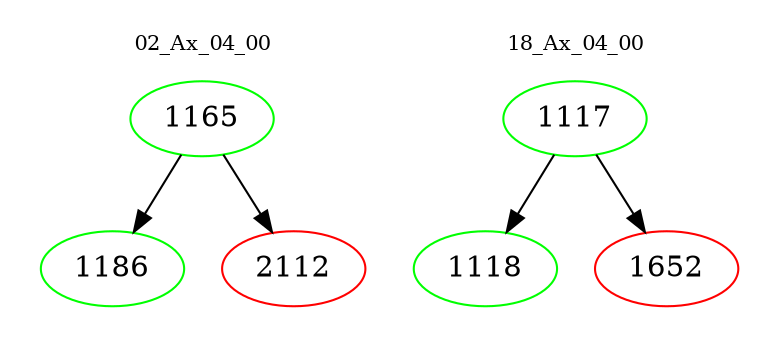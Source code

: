digraph{
subgraph cluster_0 {
color = white
label = "02_Ax_04_00";
fontsize=10;
T0_1165 [label="1165", color="green"]
T0_1165 -> T0_1186 [color="black"]
T0_1186 [label="1186", color="green"]
T0_1165 -> T0_2112 [color="black"]
T0_2112 [label="2112", color="red"]
}
subgraph cluster_1 {
color = white
label = "18_Ax_04_00";
fontsize=10;
T1_1117 [label="1117", color="green"]
T1_1117 -> T1_1118 [color="black"]
T1_1118 [label="1118", color="green"]
T1_1117 -> T1_1652 [color="black"]
T1_1652 [label="1652", color="red"]
}
}
